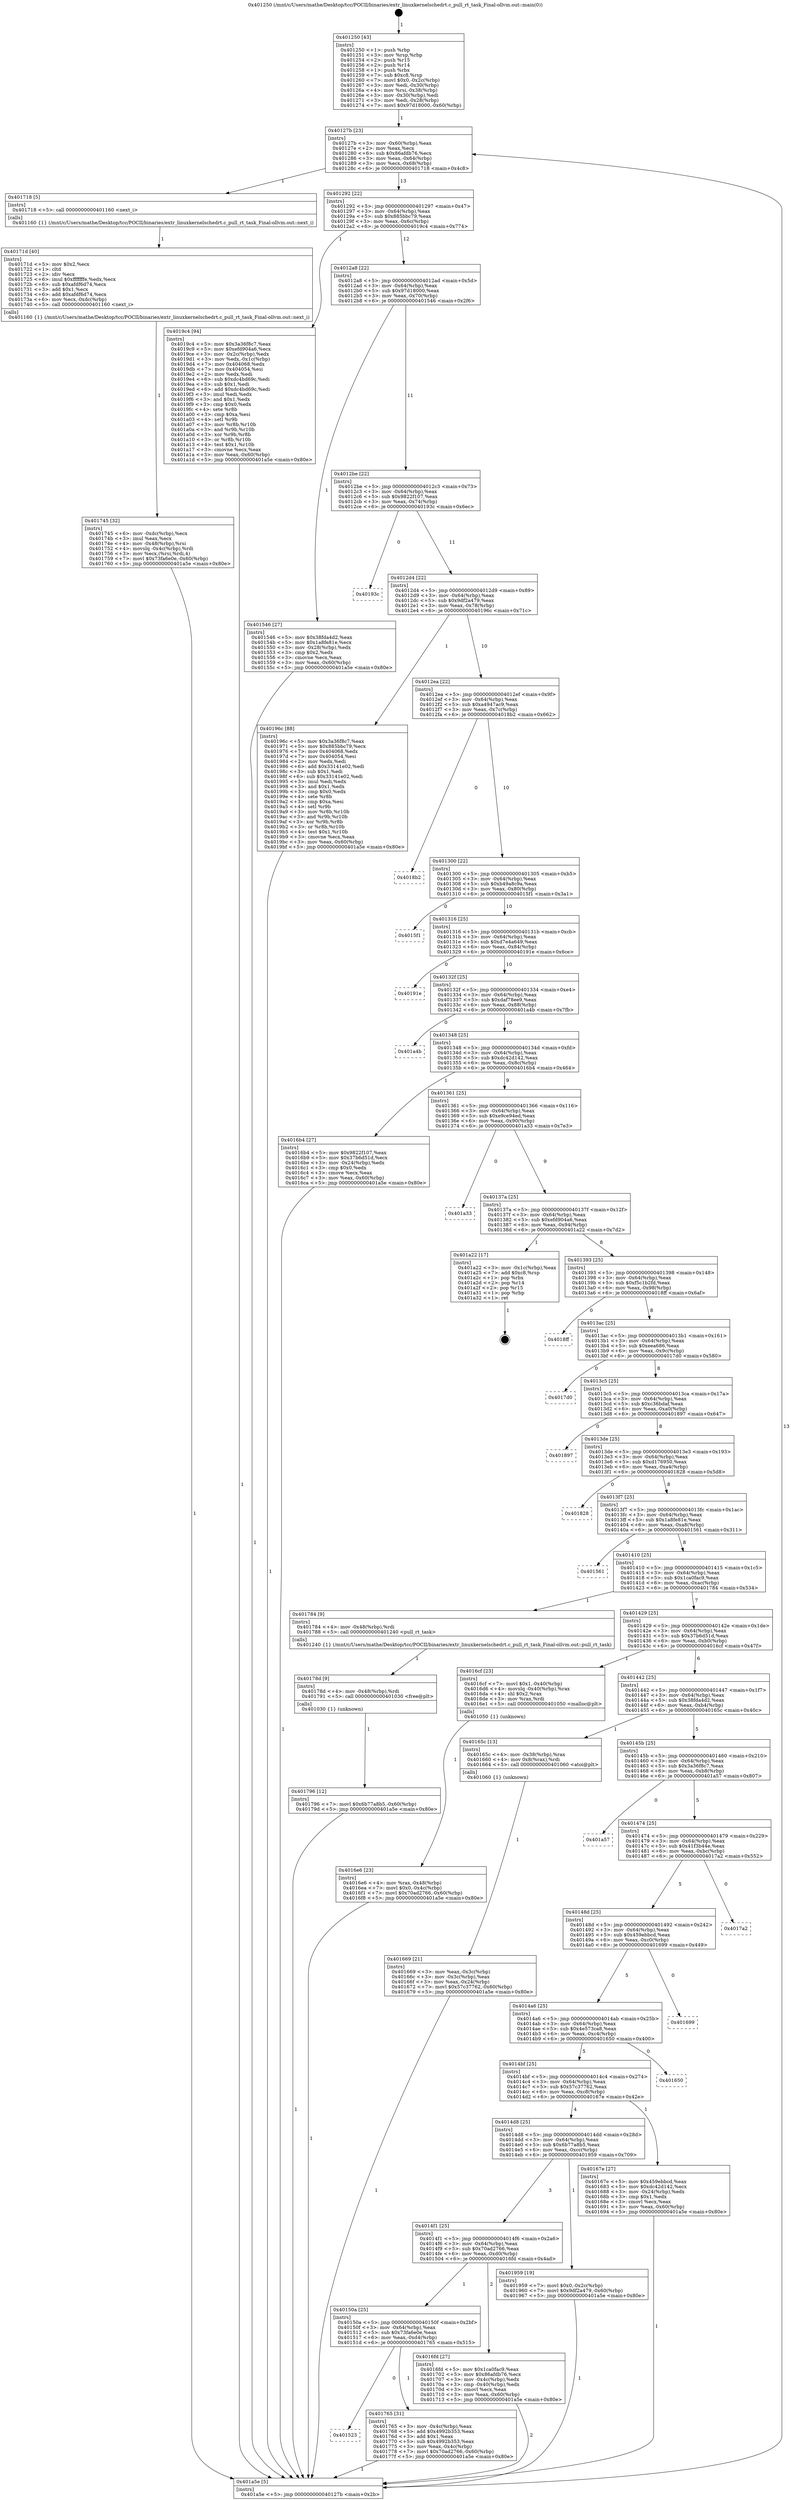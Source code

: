 digraph "0x401250" {
  label = "0x401250 (/mnt/c/Users/mathe/Desktop/tcc/POCII/binaries/extr_linuxkernelschedrt.c_pull_rt_task_Final-ollvm.out::main(0))"
  labelloc = "t"
  node[shape=record]

  Entry [label="",width=0.3,height=0.3,shape=circle,fillcolor=black,style=filled]
  "0x40127b" [label="{
     0x40127b [23]\l
     | [instrs]\l
     &nbsp;&nbsp;0x40127b \<+3\>: mov -0x60(%rbp),%eax\l
     &nbsp;&nbsp;0x40127e \<+2\>: mov %eax,%ecx\l
     &nbsp;&nbsp;0x401280 \<+6\>: sub $0x86afdb76,%ecx\l
     &nbsp;&nbsp;0x401286 \<+3\>: mov %eax,-0x64(%rbp)\l
     &nbsp;&nbsp;0x401289 \<+3\>: mov %ecx,-0x68(%rbp)\l
     &nbsp;&nbsp;0x40128c \<+6\>: je 0000000000401718 \<main+0x4c8\>\l
  }"]
  "0x401718" [label="{
     0x401718 [5]\l
     | [instrs]\l
     &nbsp;&nbsp;0x401718 \<+5\>: call 0000000000401160 \<next_i\>\l
     | [calls]\l
     &nbsp;&nbsp;0x401160 \{1\} (/mnt/c/Users/mathe/Desktop/tcc/POCII/binaries/extr_linuxkernelschedrt.c_pull_rt_task_Final-ollvm.out::next_i)\l
  }"]
  "0x401292" [label="{
     0x401292 [22]\l
     | [instrs]\l
     &nbsp;&nbsp;0x401292 \<+5\>: jmp 0000000000401297 \<main+0x47\>\l
     &nbsp;&nbsp;0x401297 \<+3\>: mov -0x64(%rbp),%eax\l
     &nbsp;&nbsp;0x40129a \<+5\>: sub $0x885bbc79,%eax\l
     &nbsp;&nbsp;0x40129f \<+3\>: mov %eax,-0x6c(%rbp)\l
     &nbsp;&nbsp;0x4012a2 \<+6\>: je 00000000004019c4 \<main+0x774\>\l
  }"]
  Exit [label="",width=0.3,height=0.3,shape=circle,fillcolor=black,style=filled,peripheries=2]
  "0x4019c4" [label="{
     0x4019c4 [94]\l
     | [instrs]\l
     &nbsp;&nbsp;0x4019c4 \<+5\>: mov $0x3a36f8c7,%eax\l
     &nbsp;&nbsp;0x4019c9 \<+5\>: mov $0xefd904a6,%ecx\l
     &nbsp;&nbsp;0x4019ce \<+3\>: mov -0x2c(%rbp),%edx\l
     &nbsp;&nbsp;0x4019d1 \<+3\>: mov %edx,-0x1c(%rbp)\l
     &nbsp;&nbsp;0x4019d4 \<+7\>: mov 0x404068,%edx\l
     &nbsp;&nbsp;0x4019db \<+7\>: mov 0x404054,%esi\l
     &nbsp;&nbsp;0x4019e2 \<+2\>: mov %edx,%edi\l
     &nbsp;&nbsp;0x4019e4 \<+6\>: sub $0xdc4bd69c,%edi\l
     &nbsp;&nbsp;0x4019ea \<+3\>: sub $0x1,%edi\l
     &nbsp;&nbsp;0x4019ed \<+6\>: add $0xdc4bd69c,%edi\l
     &nbsp;&nbsp;0x4019f3 \<+3\>: imul %edi,%edx\l
     &nbsp;&nbsp;0x4019f6 \<+3\>: and $0x1,%edx\l
     &nbsp;&nbsp;0x4019f9 \<+3\>: cmp $0x0,%edx\l
     &nbsp;&nbsp;0x4019fc \<+4\>: sete %r8b\l
     &nbsp;&nbsp;0x401a00 \<+3\>: cmp $0xa,%esi\l
     &nbsp;&nbsp;0x401a03 \<+4\>: setl %r9b\l
     &nbsp;&nbsp;0x401a07 \<+3\>: mov %r8b,%r10b\l
     &nbsp;&nbsp;0x401a0a \<+3\>: and %r9b,%r10b\l
     &nbsp;&nbsp;0x401a0d \<+3\>: xor %r9b,%r8b\l
     &nbsp;&nbsp;0x401a10 \<+3\>: or %r8b,%r10b\l
     &nbsp;&nbsp;0x401a13 \<+4\>: test $0x1,%r10b\l
     &nbsp;&nbsp;0x401a17 \<+3\>: cmovne %ecx,%eax\l
     &nbsp;&nbsp;0x401a1a \<+3\>: mov %eax,-0x60(%rbp)\l
     &nbsp;&nbsp;0x401a1d \<+5\>: jmp 0000000000401a5e \<main+0x80e\>\l
  }"]
  "0x4012a8" [label="{
     0x4012a8 [22]\l
     | [instrs]\l
     &nbsp;&nbsp;0x4012a8 \<+5\>: jmp 00000000004012ad \<main+0x5d\>\l
     &nbsp;&nbsp;0x4012ad \<+3\>: mov -0x64(%rbp),%eax\l
     &nbsp;&nbsp;0x4012b0 \<+5\>: sub $0x97d18000,%eax\l
     &nbsp;&nbsp;0x4012b5 \<+3\>: mov %eax,-0x70(%rbp)\l
     &nbsp;&nbsp;0x4012b8 \<+6\>: je 0000000000401546 \<main+0x2f6\>\l
  }"]
  "0x401796" [label="{
     0x401796 [12]\l
     | [instrs]\l
     &nbsp;&nbsp;0x401796 \<+7\>: movl $0x6b77a8b5,-0x60(%rbp)\l
     &nbsp;&nbsp;0x40179d \<+5\>: jmp 0000000000401a5e \<main+0x80e\>\l
  }"]
  "0x401546" [label="{
     0x401546 [27]\l
     | [instrs]\l
     &nbsp;&nbsp;0x401546 \<+5\>: mov $0x38fda4d2,%eax\l
     &nbsp;&nbsp;0x40154b \<+5\>: mov $0x1a8fe81e,%ecx\l
     &nbsp;&nbsp;0x401550 \<+3\>: mov -0x28(%rbp),%edx\l
     &nbsp;&nbsp;0x401553 \<+3\>: cmp $0x2,%edx\l
     &nbsp;&nbsp;0x401556 \<+3\>: cmovne %ecx,%eax\l
     &nbsp;&nbsp;0x401559 \<+3\>: mov %eax,-0x60(%rbp)\l
     &nbsp;&nbsp;0x40155c \<+5\>: jmp 0000000000401a5e \<main+0x80e\>\l
  }"]
  "0x4012be" [label="{
     0x4012be [22]\l
     | [instrs]\l
     &nbsp;&nbsp;0x4012be \<+5\>: jmp 00000000004012c3 \<main+0x73\>\l
     &nbsp;&nbsp;0x4012c3 \<+3\>: mov -0x64(%rbp),%eax\l
     &nbsp;&nbsp;0x4012c6 \<+5\>: sub $0x9822f107,%eax\l
     &nbsp;&nbsp;0x4012cb \<+3\>: mov %eax,-0x74(%rbp)\l
     &nbsp;&nbsp;0x4012ce \<+6\>: je 000000000040193c \<main+0x6ec\>\l
  }"]
  "0x401a5e" [label="{
     0x401a5e [5]\l
     | [instrs]\l
     &nbsp;&nbsp;0x401a5e \<+5\>: jmp 000000000040127b \<main+0x2b\>\l
  }"]
  "0x401250" [label="{
     0x401250 [43]\l
     | [instrs]\l
     &nbsp;&nbsp;0x401250 \<+1\>: push %rbp\l
     &nbsp;&nbsp;0x401251 \<+3\>: mov %rsp,%rbp\l
     &nbsp;&nbsp;0x401254 \<+2\>: push %r15\l
     &nbsp;&nbsp;0x401256 \<+2\>: push %r14\l
     &nbsp;&nbsp;0x401258 \<+1\>: push %rbx\l
     &nbsp;&nbsp;0x401259 \<+7\>: sub $0xc8,%rsp\l
     &nbsp;&nbsp;0x401260 \<+7\>: movl $0x0,-0x2c(%rbp)\l
     &nbsp;&nbsp;0x401267 \<+3\>: mov %edi,-0x30(%rbp)\l
     &nbsp;&nbsp;0x40126a \<+4\>: mov %rsi,-0x38(%rbp)\l
     &nbsp;&nbsp;0x40126e \<+3\>: mov -0x30(%rbp),%edi\l
     &nbsp;&nbsp;0x401271 \<+3\>: mov %edi,-0x28(%rbp)\l
     &nbsp;&nbsp;0x401274 \<+7\>: movl $0x97d18000,-0x60(%rbp)\l
  }"]
  "0x40178d" [label="{
     0x40178d [9]\l
     | [instrs]\l
     &nbsp;&nbsp;0x40178d \<+4\>: mov -0x48(%rbp),%rdi\l
     &nbsp;&nbsp;0x401791 \<+5\>: call 0000000000401030 \<free@plt\>\l
     | [calls]\l
     &nbsp;&nbsp;0x401030 \{1\} (unknown)\l
  }"]
  "0x40193c" [label="{
     0x40193c\l
  }", style=dashed]
  "0x4012d4" [label="{
     0x4012d4 [22]\l
     | [instrs]\l
     &nbsp;&nbsp;0x4012d4 \<+5\>: jmp 00000000004012d9 \<main+0x89\>\l
     &nbsp;&nbsp;0x4012d9 \<+3\>: mov -0x64(%rbp),%eax\l
     &nbsp;&nbsp;0x4012dc \<+5\>: sub $0x9df2a479,%eax\l
     &nbsp;&nbsp;0x4012e1 \<+3\>: mov %eax,-0x78(%rbp)\l
     &nbsp;&nbsp;0x4012e4 \<+6\>: je 000000000040196c \<main+0x71c\>\l
  }"]
  "0x401523" [label="{
     0x401523\l
  }", style=dashed]
  "0x40196c" [label="{
     0x40196c [88]\l
     | [instrs]\l
     &nbsp;&nbsp;0x40196c \<+5\>: mov $0x3a36f8c7,%eax\l
     &nbsp;&nbsp;0x401971 \<+5\>: mov $0x885bbc79,%ecx\l
     &nbsp;&nbsp;0x401976 \<+7\>: mov 0x404068,%edx\l
     &nbsp;&nbsp;0x40197d \<+7\>: mov 0x404054,%esi\l
     &nbsp;&nbsp;0x401984 \<+2\>: mov %edx,%edi\l
     &nbsp;&nbsp;0x401986 \<+6\>: add $0x33141e02,%edi\l
     &nbsp;&nbsp;0x40198c \<+3\>: sub $0x1,%edi\l
     &nbsp;&nbsp;0x40198f \<+6\>: sub $0x33141e02,%edi\l
     &nbsp;&nbsp;0x401995 \<+3\>: imul %edi,%edx\l
     &nbsp;&nbsp;0x401998 \<+3\>: and $0x1,%edx\l
     &nbsp;&nbsp;0x40199b \<+3\>: cmp $0x0,%edx\l
     &nbsp;&nbsp;0x40199e \<+4\>: sete %r8b\l
     &nbsp;&nbsp;0x4019a2 \<+3\>: cmp $0xa,%esi\l
     &nbsp;&nbsp;0x4019a5 \<+4\>: setl %r9b\l
     &nbsp;&nbsp;0x4019a9 \<+3\>: mov %r8b,%r10b\l
     &nbsp;&nbsp;0x4019ac \<+3\>: and %r9b,%r10b\l
     &nbsp;&nbsp;0x4019af \<+3\>: xor %r9b,%r8b\l
     &nbsp;&nbsp;0x4019b2 \<+3\>: or %r8b,%r10b\l
     &nbsp;&nbsp;0x4019b5 \<+4\>: test $0x1,%r10b\l
     &nbsp;&nbsp;0x4019b9 \<+3\>: cmovne %ecx,%eax\l
     &nbsp;&nbsp;0x4019bc \<+3\>: mov %eax,-0x60(%rbp)\l
     &nbsp;&nbsp;0x4019bf \<+5\>: jmp 0000000000401a5e \<main+0x80e\>\l
  }"]
  "0x4012ea" [label="{
     0x4012ea [22]\l
     | [instrs]\l
     &nbsp;&nbsp;0x4012ea \<+5\>: jmp 00000000004012ef \<main+0x9f\>\l
     &nbsp;&nbsp;0x4012ef \<+3\>: mov -0x64(%rbp),%eax\l
     &nbsp;&nbsp;0x4012f2 \<+5\>: sub $0xa4947ac9,%eax\l
     &nbsp;&nbsp;0x4012f7 \<+3\>: mov %eax,-0x7c(%rbp)\l
     &nbsp;&nbsp;0x4012fa \<+6\>: je 00000000004018b2 \<main+0x662\>\l
  }"]
  "0x401765" [label="{
     0x401765 [31]\l
     | [instrs]\l
     &nbsp;&nbsp;0x401765 \<+3\>: mov -0x4c(%rbp),%eax\l
     &nbsp;&nbsp;0x401768 \<+5\>: add $0x4992b353,%eax\l
     &nbsp;&nbsp;0x40176d \<+3\>: add $0x1,%eax\l
     &nbsp;&nbsp;0x401770 \<+5\>: sub $0x4992b353,%eax\l
     &nbsp;&nbsp;0x401775 \<+3\>: mov %eax,-0x4c(%rbp)\l
     &nbsp;&nbsp;0x401778 \<+7\>: movl $0x70ad2766,-0x60(%rbp)\l
     &nbsp;&nbsp;0x40177f \<+5\>: jmp 0000000000401a5e \<main+0x80e\>\l
  }"]
  "0x4018b2" [label="{
     0x4018b2\l
  }", style=dashed]
  "0x401300" [label="{
     0x401300 [22]\l
     | [instrs]\l
     &nbsp;&nbsp;0x401300 \<+5\>: jmp 0000000000401305 \<main+0xb5\>\l
     &nbsp;&nbsp;0x401305 \<+3\>: mov -0x64(%rbp),%eax\l
     &nbsp;&nbsp;0x401308 \<+5\>: sub $0xb49a8c9a,%eax\l
     &nbsp;&nbsp;0x40130d \<+3\>: mov %eax,-0x80(%rbp)\l
     &nbsp;&nbsp;0x401310 \<+6\>: je 00000000004015f1 \<main+0x3a1\>\l
  }"]
  "0x401745" [label="{
     0x401745 [32]\l
     | [instrs]\l
     &nbsp;&nbsp;0x401745 \<+6\>: mov -0xdc(%rbp),%ecx\l
     &nbsp;&nbsp;0x40174b \<+3\>: imul %eax,%ecx\l
     &nbsp;&nbsp;0x40174e \<+4\>: mov -0x48(%rbp),%rsi\l
     &nbsp;&nbsp;0x401752 \<+4\>: movslq -0x4c(%rbp),%rdi\l
     &nbsp;&nbsp;0x401756 \<+3\>: mov %ecx,(%rsi,%rdi,4)\l
     &nbsp;&nbsp;0x401759 \<+7\>: movl $0x73fa6e0e,-0x60(%rbp)\l
     &nbsp;&nbsp;0x401760 \<+5\>: jmp 0000000000401a5e \<main+0x80e\>\l
  }"]
  "0x4015f1" [label="{
     0x4015f1\l
  }", style=dashed]
  "0x401316" [label="{
     0x401316 [25]\l
     | [instrs]\l
     &nbsp;&nbsp;0x401316 \<+5\>: jmp 000000000040131b \<main+0xcb\>\l
     &nbsp;&nbsp;0x40131b \<+3\>: mov -0x64(%rbp),%eax\l
     &nbsp;&nbsp;0x40131e \<+5\>: sub $0xd7e4a649,%eax\l
     &nbsp;&nbsp;0x401323 \<+6\>: mov %eax,-0x84(%rbp)\l
     &nbsp;&nbsp;0x401329 \<+6\>: je 000000000040191e \<main+0x6ce\>\l
  }"]
  "0x40171d" [label="{
     0x40171d [40]\l
     | [instrs]\l
     &nbsp;&nbsp;0x40171d \<+5\>: mov $0x2,%ecx\l
     &nbsp;&nbsp;0x401722 \<+1\>: cltd\l
     &nbsp;&nbsp;0x401723 \<+2\>: idiv %ecx\l
     &nbsp;&nbsp;0x401725 \<+6\>: imul $0xfffffffe,%edx,%ecx\l
     &nbsp;&nbsp;0x40172b \<+6\>: sub $0xafdf6d74,%ecx\l
     &nbsp;&nbsp;0x401731 \<+3\>: add $0x1,%ecx\l
     &nbsp;&nbsp;0x401734 \<+6\>: add $0xafdf6d74,%ecx\l
     &nbsp;&nbsp;0x40173a \<+6\>: mov %ecx,-0xdc(%rbp)\l
     &nbsp;&nbsp;0x401740 \<+5\>: call 0000000000401160 \<next_i\>\l
     | [calls]\l
     &nbsp;&nbsp;0x401160 \{1\} (/mnt/c/Users/mathe/Desktop/tcc/POCII/binaries/extr_linuxkernelschedrt.c_pull_rt_task_Final-ollvm.out::next_i)\l
  }"]
  "0x40191e" [label="{
     0x40191e\l
  }", style=dashed]
  "0x40132f" [label="{
     0x40132f [25]\l
     | [instrs]\l
     &nbsp;&nbsp;0x40132f \<+5\>: jmp 0000000000401334 \<main+0xe4\>\l
     &nbsp;&nbsp;0x401334 \<+3\>: mov -0x64(%rbp),%eax\l
     &nbsp;&nbsp;0x401337 \<+5\>: sub $0xdaf78ee9,%eax\l
     &nbsp;&nbsp;0x40133c \<+6\>: mov %eax,-0x88(%rbp)\l
     &nbsp;&nbsp;0x401342 \<+6\>: je 0000000000401a4b \<main+0x7fb\>\l
  }"]
  "0x40150a" [label="{
     0x40150a [25]\l
     | [instrs]\l
     &nbsp;&nbsp;0x40150a \<+5\>: jmp 000000000040150f \<main+0x2bf\>\l
     &nbsp;&nbsp;0x40150f \<+3\>: mov -0x64(%rbp),%eax\l
     &nbsp;&nbsp;0x401512 \<+5\>: sub $0x73fa6e0e,%eax\l
     &nbsp;&nbsp;0x401517 \<+6\>: mov %eax,-0xd4(%rbp)\l
     &nbsp;&nbsp;0x40151d \<+6\>: je 0000000000401765 \<main+0x515\>\l
  }"]
  "0x401a4b" [label="{
     0x401a4b\l
  }", style=dashed]
  "0x401348" [label="{
     0x401348 [25]\l
     | [instrs]\l
     &nbsp;&nbsp;0x401348 \<+5\>: jmp 000000000040134d \<main+0xfd\>\l
     &nbsp;&nbsp;0x40134d \<+3\>: mov -0x64(%rbp),%eax\l
     &nbsp;&nbsp;0x401350 \<+5\>: sub $0xdc42d142,%eax\l
     &nbsp;&nbsp;0x401355 \<+6\>: mov %eax,-0x8c(%rbp)\l
     &nbsp;&nbsp;0x40135b \<+6\>: je 00000000004016b4 \<main+0x464\>\l
  }"]
  "0x4016fd" [label="{
     0x4016fd [27]\l
     | [instrs]\l
     &nbsp;&nbsp;0x4016fd \<+5\>: mov $0x1ca0fac9,%eax\l
     &nbsp;&nbsp;0x401702 \<+5\>: mov $0x86afdb76,%ecx\l
     &nbsp;&nbsp;0x401707 \<+3\>: mov -0x4c(%rbp),%edx\l
     &nbsp;&nbsp;0x40170a \<+3\>: cmp -0x40(%rbp),%edx\l
     &nbsp;&nbsp;0x40170d \<+3\>: cmovl %ecx,%eax\l
     &nbsp;&nbsp;0x401710 \<+3\>: mov %eax,-0x60(%rbp)\l
     &nbsp;&nbsp;0x401713 \<+5\>: jmp 0000000000401a5e \<main+0x80e\>\l
  }"]
  "0x4016b4" [label="{
     0x4016b4 [27]\l
     | [instrs]\l
     &nbsp;&nbsp;0x4016b4 \<+5\>: mov $0x9822f107,%eax\l
     &nbsp;&nbsp;0x4016b9 \<+5\>: mov $0x37b6d51d,%ecx\l
     &nbsp;&nbsp;0x4016be \<+3\>: mov -0x24(%rbp),%edx\l
     &nbsp;&nbsp;0x4016c1 \<+3\>: cmp $0x0,%edx\l
     &nbsp;&nbsp;0x4016c4 \<+3\>: cmove %ecx,%eax\l
     &nbsp;&nbsp;0x4016c7 \<+3\>: mov %eax,-0x60(%rbp)\l
     &nbsp;&nbsp;0x4016ca \<+5\>: jmp 0000000000401a5e \<main+0x80e\>\l
  }"]
  "0x401361" [label="{
     0x401361 [25]\l
     | [instrs]\l
     &nbsp;&nbsp;0x401361 \<+5\>: jmp 0000000000401366 \<main+0x116\>\l
     &nbsp;&nbsp;0x401366 \<+3\>: mov -0x64(%rbp),%eax\l
     &nbsp;&nbsp;0x401369 \<+5\>: sub $0xe9ce94ed,%eax\l
     &nbsp;&nbsp;0x40136e \<+6\>: mov %eax,-0x90(%rbp)\l
     &nbsp;&nbsp;0x401374 \<+6\>: je 0000000000401a33 \<main+0x7e3\>\l
  }"]
  "0x4014f1" [label="{
     0x4014f1 [25]\l
     | [instrs]\l
     &nbsp;&nbsp;0x4014f1 \<+5\>: jmp 00000000004014f6 \<main+0x2a6\>\l
     &nbsp;&nbsp;0x4014f6 \<+3\>: mov -0x64(%rbp),%eax\l
     &nbsp;&nbsp;0x4014f9 \<+5\>: sub $0x70ad2766,%eax\l
     &nbsp;&nbsp;0x4014fe \<+6\>: mov %eax,-0xd0(%rbp)\l
     &nbsp;&nbsp;0x401504 \<+6\>: je 00000000004016fd \<main+0x4ad\>\l
  }"]
  "0x401a33" [label="{
     0x401a33\l
  }", style=dashed]
  "0x40137a" [label="{
     0x40137a [25]\l
     | [instrs]\l
     &nbsp;&nbsp;0x40137a \<+5\>: jmp 000000000040137f \<main+0x12f\>\l
     &nbsp;&nbsp;0x40137f \<+3\>: mov -0x64(%rbp),%eax\l
     &nbsp;&nbsp;0x401382 \<+5\>: sub $0xefd904a6,%eax\l
     &nbsp;&nbsp;0x401387 \<+6\>: mov %eax,-0x94(%rbp)\l
     &nbsp;&nbsp;0x40138d \<+6\>: je 0000000000401a22 \<main+0x7d2\>\l
  }"]
  "0x401959" [label="{
     0x401959 [19]\l
     | [instrs]\l
     &nbsp;&nbsp;0x401959 \<+7\>: movl $0x0,-0x2c(%rbp)\l
     &nbsp;&nbsp;0x401960 \<+7\>: movl $0x9df2a479,-0x60(%rbp)\l
     &nbsp;&nbsp;0x401967 \<+5\>: jmp 0000000000401a5e \<main+0x80e\>\l
  }"]
  "0x401a22" [label="{
     0x401a22 [17]\l
     | [instrs]\l
     &nbsp;&nbsp;0x401a22 \<+3\>: mov -0x1c(%rbp),%eax\l
     &nbsp;&nbsp;0x401a25 \<+7\>: add $0xc8,%rsp\l
     &nbsp;&nbsp;0x401a2c \<+1\>: pop %rbx\l
     &nbsp;&nbsp;0x401a2d \<+2\>: pop %r14\l
     &nbsp;&nbsp;0x401a2f \<+2\>: pop %r15\l
     &nbsp;&nbsp;0x401a31 \<+1\>: pop %rbp\l
     &nbsp;&nbsp;0x401a32 \<+1\>: ret\l
  }"]
  "0x401393" [label="{
     0x401393 [25]\l
     | [instrs]\l
     &nbsp;&nbsp;0x401393 \<+5\>: jmp 0000000000401398 \<main+0x148\>\l
     &nbsp;&nbsp;0x401398 \<+3\>: mov -0x64(%rbp),%eax\l
     &nbsp;&nbsp;0x40139b \<+5\>: sub $0xf5c1b2fd,%eax\l
     &nbsp;&nbsp;0x4013a0 \<+6\>: mov %eax,-0x98(%rbp)\l
     &nbsp;&nbsp;0x4013a6 \<+6\>: je 00000000004018ff \<main+0x6af\>\l
  }"]
  "0x4016e6" [label="{
     0x4016e6 [23]\l
     | [instrs]\l
     &nbsp;&nbsp;0x4016e6 \<+4\>: mov %rax,-0x48(%rbp)\l
     &nbsp;&nbsp;0x4016ea \<+7\>: movl $0x0,-0x4c(%rbp)\l
     &nbsp;&nbsp;0x4016f1 \<+7\>: movl $0x70ad2766,-0x60(%rbp)\l
     &nbsp;&nbsp;0x4016f8 \<+5\>: jmp 0000000000401a5e \<main+0x80e\>\l
  }"]
  "0x4018ff" [label="{
     0x4018ff\l
  }", style=dashed]
  "0x4013ac" [label="{
     0x4013ac [25]\l
     | [instrs]\l
     &nbsp;&nbsp;0x4013ac \<+5\>: jmp 00000000004013b1 \<main+0x161\>\l
     &nbsp;&nbsp;0x4013b1 \<+3\>: mov -0x64(%rbp),%eax\l
     &nbsp;&nbsp;0x4013b4 \<+5\>: sub $0xeea686,%eax\l
     &nbsp;&nbsp;0x4013b9 \<+6\>: mov %eax,-0x9c(%rbp)\l
     &nbsp;&nbsp;0x4013bf \<+6\>: je 00000000004017d0 \<main+0x580\>\l
  }"]
  "0x4014d8" [label="{
     0x4014d8 [25]\l
     | [instrs]\l
     &nbsp;&nbsp;0x4014d8 \<+5\>: jmp 00000000004014dd \<main+0x28d\>\l
     &nbsp;&nbsp;0x4014dd \<+3\>: mov -0x64(%rbp),%eax\l
     &nbsp;&nbsp;0x4014e0 \<+5\>: sub $0x6b77a8b5,%eax\l
     &nbsp;&nbsp;0x4014e5 \<+6\>: mov %eax,-0xcc(%rbp)\l
     &nbsp;&nbsp;0x4014eb \<+6\>: je 0000000000401959 \<main+0x709\>\l
  }"]
  "0x4017d0" [label="{
     0x4017d0\l
  }", style=dashed]
  "0x4013c5" [label="{
     0x4013c5 [25]\l
     | [instrs]\l
     &nbsp;&nbsp;0x4013c5 \<+5\>: jmp 00000000004013ca \<main+0x17a\>\l
     &nbsp;&nbsp;0x4013ca \<+3\>: mov -0x64(%rbp),%eax\l
     &nbsp;&nbsp;0x4013cd \<+5\>: sub $0xc36bdaf,%eax\l
     &nbsp;&nbsp;0x4013d2 \<+6\>: mov %eax,-0xa0(%rbp)\l
     &nbsp;&nbsp;0x4013d8 \<+6\>: je 0000000000401897 \<main+0x647\>\l
  }"]
  "0x40167e" [label="{
     0x40167e [27]\l
     | [instrs]\l
     &nbsp;&nbsp;0x40167e \<+5\>: mov $0x459ebbcd,%eax\l
     &nbsp;&nbsp;0x401683 \<+5\>: mov $0xdc42d142,%ecx\l
     &nbsp;&nbsp;0x401688 \<+3\>: mov -0x24(%rbp),%edx\l
     &nbsp;&nbsp;0x40168b \<+3\>: cmp $0x1,%edx\l
     &nbsp;&nbsp;0x40168e \<+3\>: cmovl %ecx,%eax\l
     &nbsp;&nbsp;0x401691 \<+3\>: mov %eax,-0x60(%rbp)\l
     &nbsp;&nbsp;0x401694 \<+5\>: jmp 0000000000401a5e \<main+0x80e\>\l
  }"]
  "0x401897" [label="{
     0x401897\l
  }", style=dashed]
  "0x4013de" [label="{
     0x4013de [25]\l
     | [instrs]\l
     &nbsp;&nbsp;0x4013de \<+5\>: jmp 00000000004013e3 \<main+0x193\>\l
     &nbsp;&nbsp;0x4013e3 \<+3\>: mov -0x64(%rbp),%eax\l
     &nbsp;&nbsp;0x4013e6 \<+5\>: sub $0xd176950,%eax\l
     &nbsp;&nbsp;0x4013eb \<+6\>: mov %eax,-0xa4(%rbp)\l
     &nbsp;&nbsp;0x4013f1 \<+6\>: je 0000000000401828 \<main+0x5d8\>\l
  }"]
  "0x4014bf" [label="{
     0x4014bf [25]\l
     | [instrs]\l
     &nbsp;&nbsp;0x4014bf \<+5\>: jmp 00000000004014c4 \<main+0x274\>\l
     &nbsp;&nbsp;0x4014c4 \<+3\>: mov -0x64(%rbp),%eax\l
     &nbsp;&nbsp;0x4014c7 \<+5\>: sub $0x57c37762,%eax\l
     &nbsp;&nbsp;0x4014cc \<+6\>: mov %eax,-0xc8(%rbp)\l
     &nbsp;&nbsp;0x4014d2 \<+6\>: je 000000000040167e \<main+0x42e\>\l
  }"]
  "0x401828" [label="{
     0x401828\l
  }", style=dashed]
  "0x4013f7" [label="{
     0x4013f7 [25]\l
     | [instrs]\l
     &nbsp;&nbsp;0x4013f7 \<+5\>: jmp 00000000004013fc \<main+0x1ac\>\l
     &nbsp;&nbsp;0x4013fc \<+3\>: mov -0x64(%rbp),%eax\l
     &nbsp;&nbsp;0x4013ff \<+5\>: sub $0x1a8fe81e,%eax\l
     &nbsp;&nbsp;0x401404 \<+6\>: mov %eax,-0xa8(%rbp)\l
     &nbsp;&nbsp;0x40140a \<+6\>: je 0000000000401561 \<main+0x311\>\l
  }"]
  "0x401650" [label="{
     0x401650\l
  }", style=dashed]
  "0x401561" [label="{
     0x401561\l
  }", style=dashed]
  "0x401410" [label="{
     0x401410 [25]\l
     | [instrs]\l
     &nbsp;&nbsp;0x401410 \<+5\>: jmp 0000000000401415 \<main+0x1c5\>\l
     &nbsp;&nbsp;0x401415 \<+3\>: mov -0x64(%rbp),%eax\l
     &nbsp;&nbsp;0x401418 \<+5\>: sub $0x1ca0fac9,%eax\l
     &nbsp;&nbsp;0x40141d \<+6\>: mov %eax,-0xac(%rbp)\l
     &nbsp;&nbsp;0x401423 \<+6\>: je 0000000000401784 \<main+0x534\>\l
  }"]
  "0x4014a6" [label="{
     0x4014a6 [25]\l
     | [instrs]\l
     &nbsp;&nbsp;0x4014a6 \<+5\>: jmp 00000000004014ab \<main+0x25b\>\l
     &nbsp;&nbsp;0x4014ab \<+3\>: mov -0x64(%rbp),%eax\l
     &nbsp;&nbsp;0x4014ae \<+5\>: sub $0x4e573ca8,%eax\l
     &nbsp;&nbsp;0x4014b3 \<+6\>: mov %eax,-0xc4(%rbp)\l
     &nbsp;&nbsp;0x4014b9 \<+6\>: je 0000000000401650 \<main+0x400\>\l
  }"]
  "0x401784" [label="{
     0x401784 [9]\l
     | [instrs]\l
     &nbsp;&nbsp;0x401784 \<+4\>: mov -0x48(%rbp),%rdi\l
     &nbsp;&nbsp;0x401788 \<+5\>: call 0000000000401240 \<pull_rt_task\>\l
     | [calls]\l
     &nbsp;&nbsp;0x401240 \{1\} (/mnt/c/Users/mathe/Desktop/tcc/POCII/binaries/extr_linuxkernelschedrt.c_pull_rt_task_Final-ollvm.out::pull_rt_task)\l
  }"]
  "0x401429" [label="{
     0x401429 [25]\l
     | [instrs]\l
     &nbsp;&nbsp;0x401429 \<+5\>: jmp 000000000040142e \<main+0x1de\>\l
     &nbsp;&nbsp;0x40142e \<+3\>: mov -0x64(%rbp),%eax\l
     &nbsp;&nbsp;0x401431 \<+5\>: sub $0x37b6d51d,%eax\l
     &nbsp;&nbsp;0x401436 \<+6\>: mov %eax,-0xb0(%rbp)\l
     &nbsp;&nbsp;0x40143c \<+6\>: je 00000000004016cf \<main+0x47f\>\l
  }"]
  "0x401699" [label="{
     0x401699\l
  }", style=dashed]
  "0x4016cf" [label="{
     0x4016cf [23]\l
     | [instrs]\l
     &nbsp;&nbsp;0x4016cf \<+7\>: movl $0x1,-0x40(%rbp)\l
     &nbsp;&nbsp;0x4016d6 \<+4\>: movslq -0x40(%rbp),%rax\l
     &nbsp;&nbsp;0x4016da \<+4\>: shl $0x2,%rax\l
     &nbsp;&nbsp;0x4016de \<+3\>: mov %rax,%rdi\l
     &nbsp;&nbsp;0x4016e1 \<+5\>: call 0000000000401050 \<malloc@plt\>\l
     | [calls]\l
     &nbsp;&nbsp;0x401050 \{1\} (unknown)\l
  }"]
  "0x401442" [label="{
     0x401442 [25]\l
     | [instrs]\l
     &nbsp;&nbsp;0x401442 \<+5\>: jmp 0000000000401447 \<main+0x1f7\>\l
     &nbsp;&nbsp;0x401447 \<+3\>: mov -0x64(%rbp),%eax\l
     &nbsp;&nbsp;0x40144a \<+5\>: sub $0x38fda4d2,%eax\l
     &nbsp;&nbsp;0x40144f \<+6\>: mov %eax,-0xb4(%rbp)\l
     &nbsp;&nbsp;0x401455 \<+6\>: je 000000000040165c \<main+0x40c\>\l
  }"]
  "0x40148d" [label="{
     0x40148d [25]\l
     | [instrs]\l
     &nbsp;&nbsp;0x40148d \<+5\>: jmp 0000000000401492 \<main+0x242\>\l
     &nbsp;&nbsp;0x401492 \<+3\>: mov -0x64(%rbp),%eax\l
     &nbsp;&nbsp;0x401495 \<+5\>: sub $0x459ebbcd,%eax\l
     &nbsp;&nbsp;0x40149a \<+6\>: mov %eax,-0xc0(%rbp)\l
     &nbsp;&nbsp;0x4014a0 \<+6\>: je 0000000000401699 \<main+0x449\>\l
  }"]
  "0x40165c" [label="{
     0x40165c [13]\l
     | [instrs]\l
     &nbsp;&nbsp;0x40165c \<+4\>: mov -0x38(%rbp),%rax\l
     &nbsp;&nbsp;0x401660 \<+4\>: mov 0x8(%rax),%rdi\l
     &nbsp;&nbsp;0x401664 \<+5\>: call 0000000000401060 \<atoi@plt\>\l
     | [calls]\l
     &nbsp;&nbsp;0x401060 \{1\} (unknown)\l
  }"]
  "0x40145b" [label="{
     0x40145b [25]\l
     | [instrs]\l
     &nbsp;&nbsp;0x40145b \<+5\>: jmp 0000000000401460 \<main+0x210\>\l
     &nbsp;&nbsp;0x401460 \<+3\>: mov -0x64(%rbp),%eax\l
     &nbsp;&nbsp;0x401463 \<+5\>: sub $0x3a36f8c7,%eax\l
     &nbsp;&nbsp;0x401468 \<+6\>: mov %eax,-0xb8(%rbp)\l
     &nbsp;&nbsp;0x40146e \<+6\>: je 0000000000401a57 \<main+0x807\>\l
  }"]
  "0x401669" [label="{
     0x401669 [21]\l
     | [instrs]\l
     &nbsp;&nbsp;0x401669 \<+3\>: mov %eax,-0x3c(%rbp)\l
     &nbsp;&nbsp;0x40166c \<+3\>: mov -0x3c(%rbp),%eax\l
     &nbsp;&nbsp;0x40166f \<+3\>: mov %eax,-0x24(%rbp)\l
     &nbsp;&nbsp;0x401672 \<+7\>: movl $0x57c37762,-0x60(%rbp)\l
     &nbsp;&nbsp;0x401679 \<+5\>: jmp 0000000000401a5e \<main+0x80e\>\l
  }"]
  "0x4017a2" [label="{
     0x4017a2\l
  }", style=dashed]
  "0x401a57" [label="{
     0x401a57\l
  }", style=dashed]
  "0x401474" [label="{
     0x401474 [25]\l
     | [instrs]\l
     &nbsp;&nbsp;0x401474 \<+5\>: jmp 0000000000401479 \<main+0x229\>\l
     &nbsp;&nbsp;0x401479 \<+3\>: mov -0x64(%rbp),%eax\l
     &nbsp;&nbsp;0x40147c \<+5\>: sub $0x41f3b44e,%eax\l
     &nbsp;&nbsp;0x401481 \<+6\>: mov %eax,-0xbc(%rbp)\l
     &nbsp;&nbsp;0x401487 \<+6\>: je 00000000004017a2 \<main+0x552\>\l
  }"]
  Entry -> "0x401250" [label=" 1"]
  "0x40127b" -> "0x401718" [label=" 1"]
  "0x40127b" -> "0x401292" [label=" 13"]
  "0x401a22" -> Exit [label=" 1"]
  "0x401292" -> "0x4019c4" [label=" 1"]
  "0x401292" -> "0x4012a8" [label=" 12"]
  "0x4019c4" -> "0x401a5e" [label=" 1"]
  "0x4012a8" -> "0x401546" [label=" 1"]
  "0x4012a8" -> "0x4012be" [label=" 11"]
  "0x401546" -> "0x401a5e" [label=" 1"]
  "0x401250" -> "0x40127b" [label=" 1"]
  "0x401a5e" -> "0x40127b" [label=" 13"]
  "0x40196c" -> "0x401a5e" [label=" 1"]
  "0x4012be" -> "0x40193c" [label=" 0"]
  "0x4012be" -> "0x4012d4" [label=" 11"]
  "0x401959" -> "0x401a5e" [label=" 1"]
  "0x4012d4" -> "0x40196c" [label=" 1"]
  "0x4012d4" -> "0x4012ea" [label=" 10"]
  "0x401796" -> "0x401a5e" [label=" 1"]
  "0x4012ea" -> "0x4018b2" [label=" 0"]
  "0x4012ea" -> "0x401300" [label=" 10"]
  "0x40178d" -> "0x401796" [label=" 1"]
  "0x401300" -> "0x4015f1" [label=" 0"]
  "0x401300" -> "0x401316" [label=" 10"]
  "0x401765" -> "0x401a5e" [label=" 1"]
  "0x401316" -> "0x40191e" [label=" 0"]
  "0x401316" -> "0x40132f" [label=" 10"]
  "0x40150a" -> "0x401523" [label=" 0"]
  "0x40132f" -> "0x401a4b" [label=" 0"]
  "0x40132f" -> "0x401348" [label=" 10"]
  "0x40150a" -> "0x401765" [label=" 1"]
  "0x401348" -> "0x4016b4" [label=" 1"]
  "0x401348" -> "0x401361" [label=" 9"]
  "0x401784" -> "0x40178d" [label=" 1"]
  "0x401361" -> "0x401a33" [label=" 0"]
  "0x401361" -> "0x40137a" [label=" 9"]
  "0x40171d" -> "0x401745" [label=" 1"]
  "0x40137a" -> "0x401a22" [label=" 1"]
  "0x40137a" -> "0x401393" [label=" 8"]
  "0x401718" -> "0x40171d" [label=" 1"]
  "0x401393" -> "0x4018ff" [label=" 0"]
  "0x401393" -> "0x4013ac" [label=" 8"]
  "0x4014f1" -> "0x40150a" [label=" 1"]
  "0x4013ac" -> "0x4017d0" [label=" 0"]
  "0x4013ac" -> "0x4013c5" [label=" 8"]
  "0x4014f1" -> "0x4016fd" [label=" 2"]
  "0x4013c5" -> "0x401897" [label=" 0"]
  "0x4013c5" -> "0x4013de" [label=" 8"]
  "0x401745" -> "0x401a5e" [label=" 1"]
  "0x4013de" -> "0x401828" [label=" 0"]
  "0x4013de" -> "0x4013f7" [label=" 8"]
  "0x4014d8" -> "0x401959" [label=" 1"]
  "0x4013f7" -> "0x401561" [label=" 0"]
  "0x4013f7" -> "0x401410" [label=" 8"]
  "0x4016fd" -> "0x401a5e" [label=" 2"]
  "0x401410" -> "0x401784" [label=" 1"]
  "0x401410" -> "0x401429" [label=" 7"]
  "0x4016cf" -> "0x4016e6" [label=" 1"]
  "0x401429" -> "0x4016cf" [label=" 1"]
  "0x401429" -> "0x401442" [label=" 6"]
  "0x4016b4" -> "0x401a5e" [label=" 1"]
  "0x401442" -> "0x40165c" [label=" 1"]
  "0x401442" -> "0x40145b" [label=" 5"]
  "0x40165c" -> "0x401669" [label=" 1"]
  "0x401669" -> "0x401a5e" [label=" 1"]
  "0x4014bf" -> "0x4014d8" [label=" 4"]
  "0x40145b" -> "0x401a57" [label=" 0"]
  "0x40145b" -> "0x401474" [label=" 5"]
  "0x4014bf" -> "0x40167e" [label=" 1"]
  "0x401474" -> "0x4017a2" [label=" 0"]
  "0x401474" -> "0x40148d" [label=" 5"]
  "0x40167e" -> "0x401a5e" [label=" 1"]
  "0x40148d" -> "0x401699" [label=" 0"]
  "0x40148d" -> "0x4014a6" [label=" 5"]
  "0x4016e6" -> "0x401a5e" [label=" 1"]
  "0x4014a6" -> "0x401650" [label=" 0"]
  "0x4014a6" -> "0x4014bf" [label=" 5"]
  "0x4014d8" -> "0x4014f1" [label=" 3"]
}
